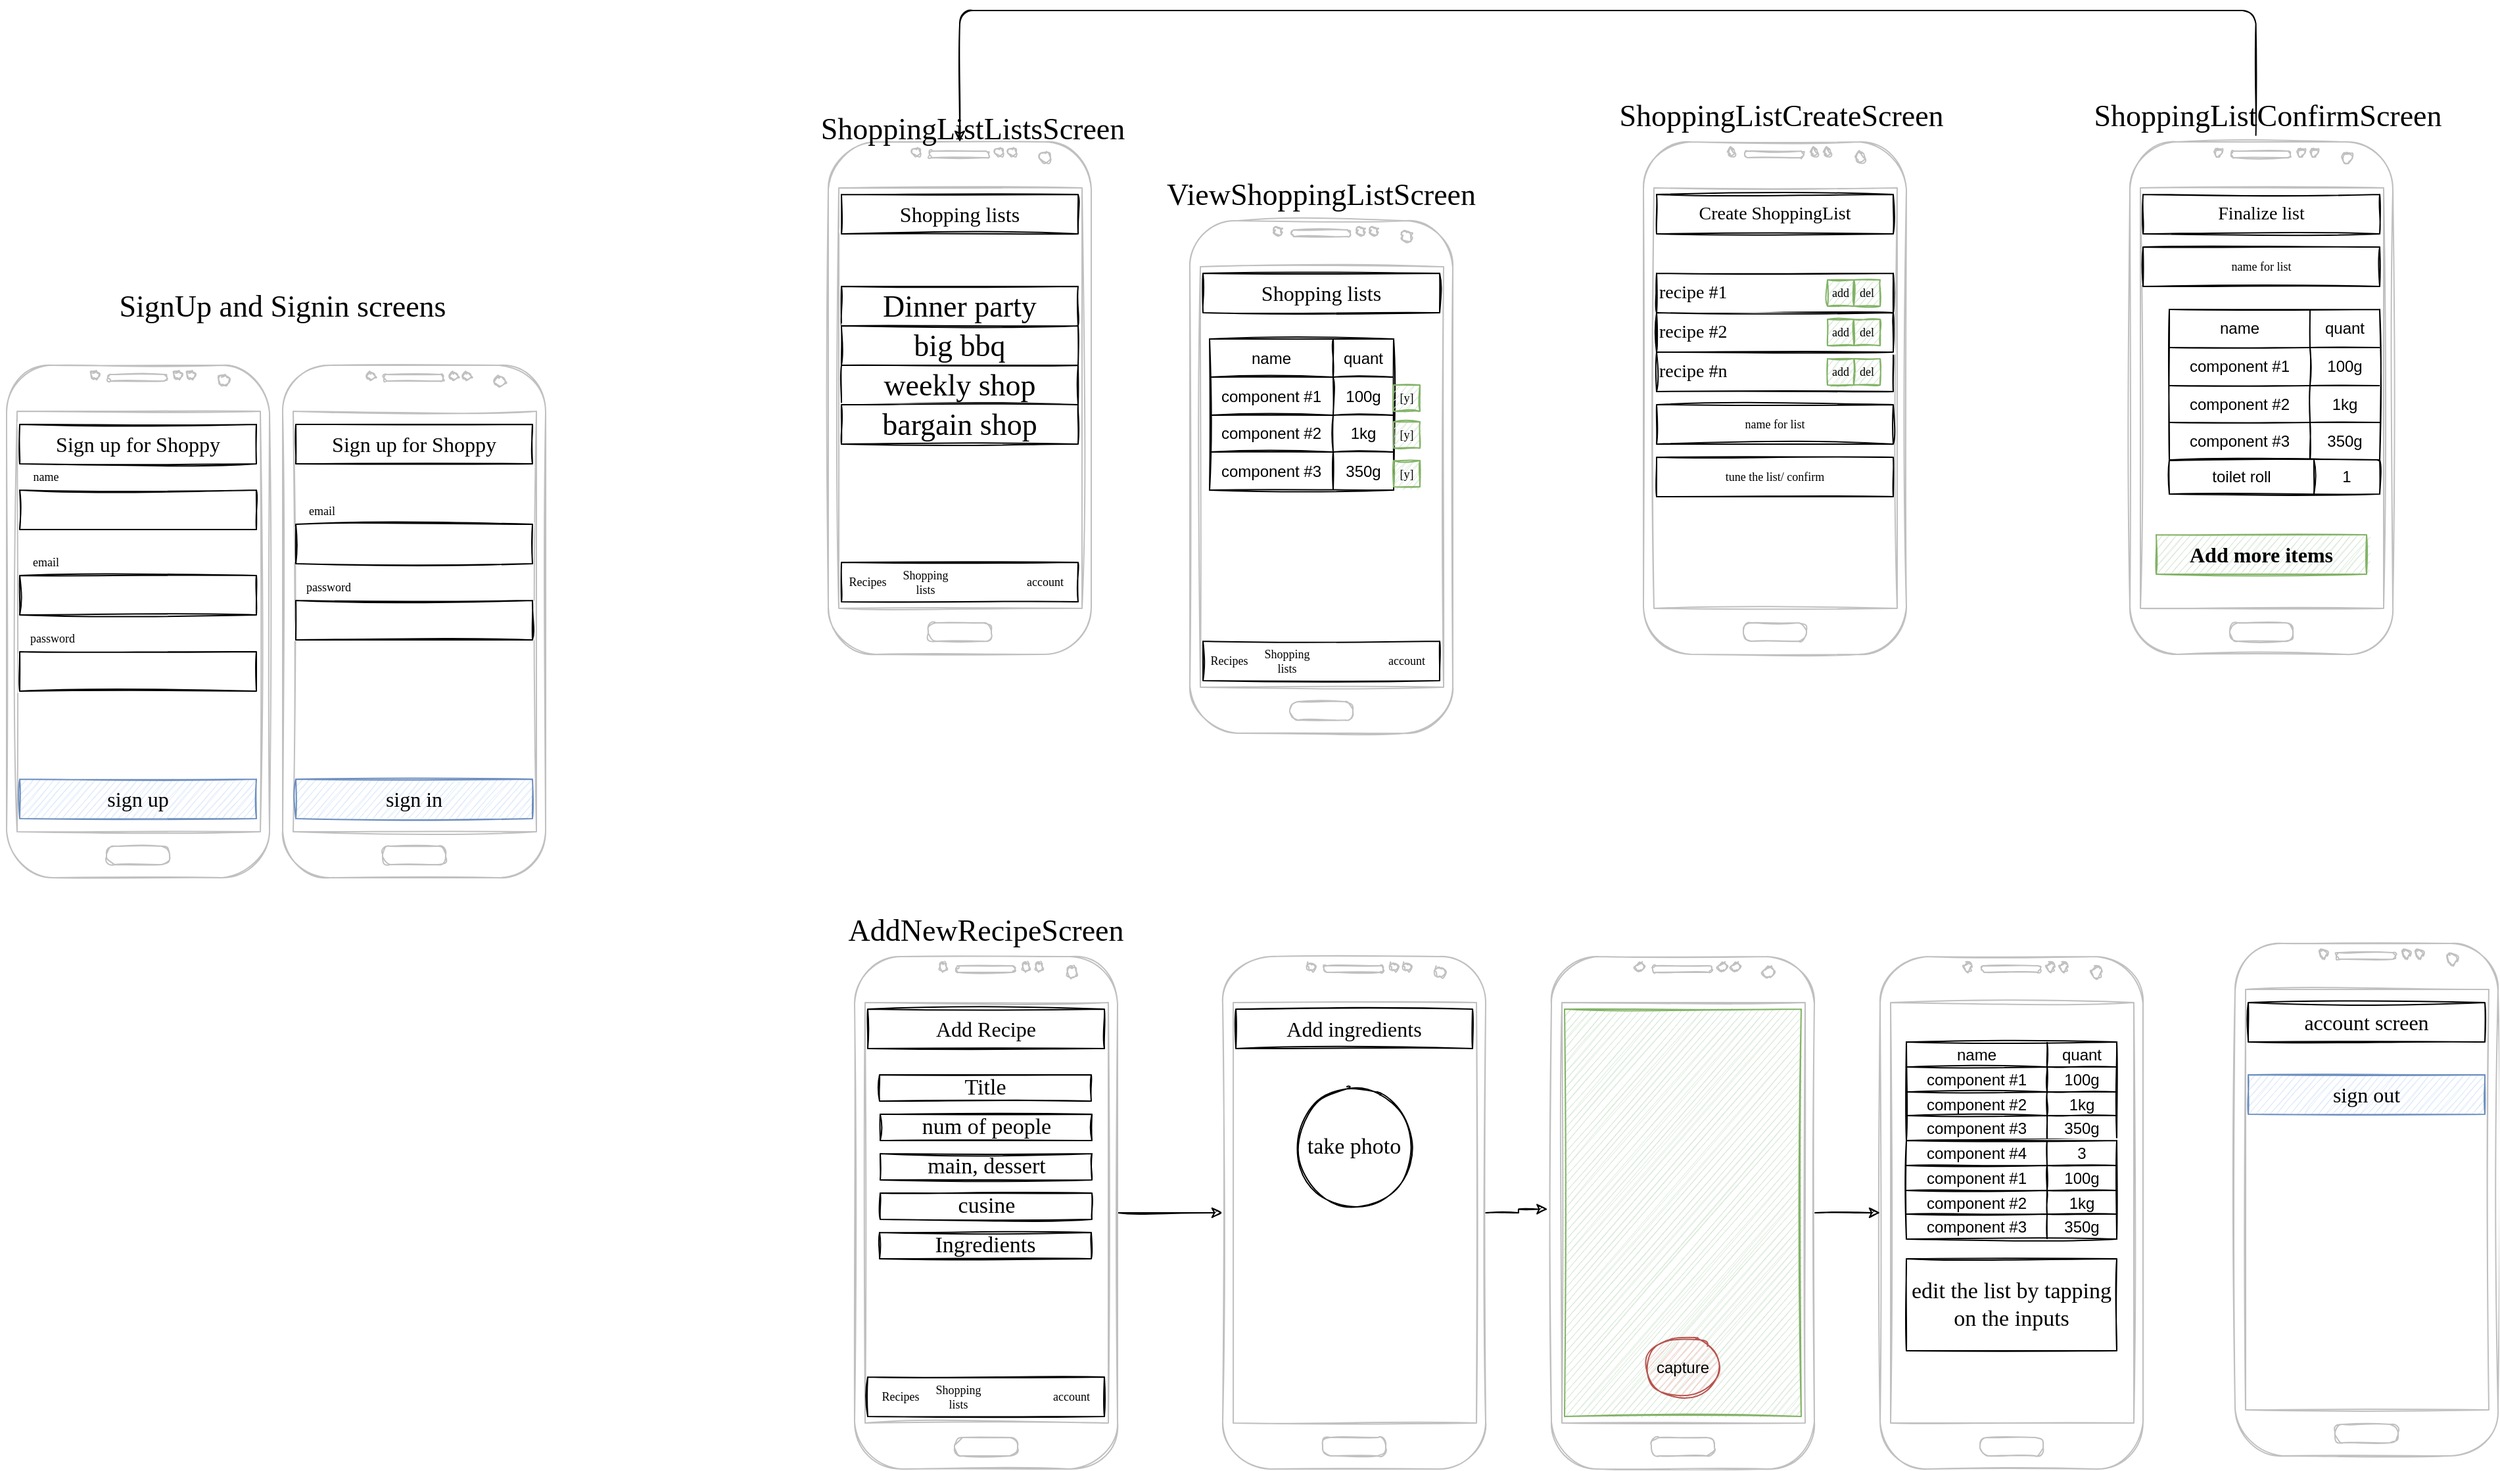 <mxfile version="14.5.3" type="github" pages="4">
  <diagram id="S8S6S_zs-tFYUFydIni0" name="Page-1">
    <mxGraphModel dx="1723" dy="475" grid="1" gridSize="10" guides="1" tooltips="1" connect="1" arrows="1" fold="1" page="1" pageScale="1" pageWidth="850" pageHeight="1100" math="0" shadow="0">
      <root>
        <mxCell id="0" />
        <mxCell id="1" parent="0" />
        <mxCell id="lwpKW712aM4c5S9FHlkD-142" value="" style="verticalLabelPosition=bottom;verticalAlign=top;html=1;shadow=0;dashed=0;strokeWidth=1;shape=mxgraph.android.phone2;strokeColor=#c0c0c0;sketch=1;" parent="1" vertex="1">
          <mxGeometry x="325" y="180" width="200" height="390" as="geometry" />
        </mxCell>
        <mxCell id="WBAK2P9Rp_MF3gCQEYfs-1" value="" style="verticalLabelPosition=bottom;verticalAlign=top;html=1;shadow=0;dashed=0;strokeWidth=1;shape=mxgraph.android.phone2;strokeColor=#c0c0c0;sketch=1;" parent="1" vertex="1">
          <mxGeometry x="50" y="120" width="200" height="390" as="geometry" />
        </mxCell>
        <mxCell id="LDTR95kZnx1Ec3UNAk0M-1" value="Dinner party" style="rounded=0;whiteSpace=wrap;html=1;fontSize=23;fontFamily=Lucida Console;sketch=1;" parent="1" vertex="1">
          <mxGeometry x="60" y="230" width="180" height="30" as="geometry" />
        </mxCell>
        <mxCell id="LDTR95kZnx1Ec3UNAk0M-2" value="Shopping lists" style="rounded=0;whiteSpace=wrap;html=1;fontSize=16;fontFamily=Lucida Console;sketch=1;" parent="1" vertex="1">
          <mxGeometry x="60" y="160" width="180" height="30" as="geometry" />
        </mxCell>
        <mxCell id="LDTR95kZnx1Ec3UNAk0M-3" value="" style="rounded=0;whiteSpace=wrap;html=1;fontSize=11;fontFamily=Lucida Console;sketch=1;" parent="1" vertex="1">
          <mxGeometry x="60" y="440" width="180" height="30" as="geometry" />
        </mxCell>
        <mxCell id="LDTR95kZnx1Ec3UNAk0M-5" value="Recipes" style="text;html=1;strokeColor=none;fillColor=none;align=center;verticalAlign=middle;whiteSpace=wrap;rounded=0;fontFamily=Lucida Console;fontSize=9;sketch=1;" parent="1" vertex="1">
          <mxGeometry x="60" y="445" width="40" height="20" as="geometry" />
        </mxCell>
        <mxCell id="LDTR95kZnx1Ec3UNAk0M-6" value="Shopping lists" style="text;html=1;strokeColor=none;fillColor=none;align=center;verticalAlign=middle;whiteSpace=wrap;rounded=0;fontFamily=Lucida Console;fontSize=9;sketch=1;" parent="1" vertex="1">
          <mxGeometry x="104" y="445" width="40" height="20" as="geometry" />
        </mxCell>
        <mxCell id="LDTR95kZnx1Ec3UNAk0M-7" value="big bbq" style="rounded=0;whiteSpace=wrap;html=1;fontSize=23;fontFamily=Lucida Console;sketch=1;" parent="1" vertex="1">
          <mxGeometry x="60" y="260" width="180" height="30" as="geometry" />
        </mxCell>
        <mxCell id="LDTR95kZnx1Ec3UNAk0M-8" value="weekly shop" style="rounded=0;whiteSpace=wrap;html=1;fontSize=23;fontFamily=Lucida Console;sketch=1;" parent="1" vertex="1">
          <mxGeometry x="60" y="290" width="180" height="30" as="geometry" />
        </mxCell>
        <mxCell id="LDTR95kZnx1Ec3UNAk0M-9" value="bargain shop" style="rounded=0;whiteSpace=wrap;html=1;fontSize=23;fontFamily=Lucida Console;sketch=1;" parent="1" vertex="1">
          <mxGeometry x="60" y="320" width="180" height="30" as="geometry" />
        </mxCell>
        <mxCell id="LDTR95kZnx1Ec3UNAk0M-11" value="SignUp and Signin screens" style="text;html=1;strokeColor=none;fillColor=none;align=center;verticalAlign=middle;whiteSpace=wrap;rounded=0;fontFamily=Lucida Console;fontSize=23;sketch=1;" parent="1" vertex="1">
          <mxGeometry x="-520" y="235" width="310" height="20" as="geometry" />
        </mxCell>
        <mxCell id="LDTR95kZnx1Ec3UNAk0M-12" value="" style="verticalLabelPosition=bottom;verticalAlign=top;html=1;shadow=0;dashed=0;strokeWidth=1;shape=mxgraph.android.phone2;strokeColor=#c0c0c0;sketch=1;" parent="1" vertex="1">
          <mxGeometry x="670" y="120" width="200" height="390" as="geometry" />
        </mxCell>
        <mxCell id="LDTR95kZnx1Ec3UNAk0M-13" value="ShoppingListCreateScreen" style="text;html=1;strokeColor=none;fillColor=none;align=center;verticalAlign=middle;whiteSpace=wrap;rounded=0;fontFamily=Lucida Console;fontSize=23;sketch=1;" parent="1" vertex="1">
          <mxGeometry x="690" y="90" width="170" height="20" as="geometry" />
        </mxCell>
        <mxCell id="LDTR95kZnx1Ec3UNAk0M-14" value="Create ShoppingList" style="rounded=0;whiteSpace=wrap;html=1;fontSize=14;fontFamily=Lucida Console;sketch=1;" parent="1" vertex="1">
          <mxGeometry x="680" y="160" width="180" height="30" as="geometry" />
        </mxCell>
        <mxCell id="LDTR95kZnx1Ec3UNAk0M-15" value="recipe #1" style="rounded=0;whiteSpace=wrap;html=1;fontSize=14;fontFamily=Lucida Console;sketch=1;" parent="1" vertex="1">
          <mxGeometry x="680" y="220" width="180" height="30" as="geometry" />
        </mxCell>
        <mxCell id="LDTR95kZnx1Ec3UNAk0M-17" value="recipe #2" style="rounded=0;whiteSpace=wrap;html=1;fontSize=14;fontFamily=Lucida Console;sketch=1;" parent="1" vertex="1">
          <mxGeometry x="680" y="250" width="180" height="30" as="geometry" />
        </mxCell>
        <mxCell id="LDTR95kZnx1Ec3UNAk0M-18" value="recipe #n" style="rounded=0;whiteSpace=wrap;html=1;fontSize=14;fontFamily=Lucida Console;align=left;sketch=1;" parent="1" vertex="1">
          <mxGeometry x="680" y="280" width="180" height="30" as="geometry" />
        </mxCell>
        <mxCell id="LDTR95kZnx1Ec3UNAk0M-19" value="recipe #1" style="rounded=0;whiteSpace=wrap;html=1;fontSize=14;fontFamily=Lucida Console;align=left;sketch=1;" parent="1" vertex="1">
          <mxGeometry x="680" y="220" width="180" height="30" as="geometry" />
        </mxCell>
        <mxCell id="LDTR95kZnx1Ec3UNAk0M-20" value="recipe #2" style="rounded=0;whiteSpace=wrap;html=1;fontSize=14;fontFamily=Lucida Console;align=left;sketch=1;" parent="1" vertex="1">
          <mxGeometry x="680" y="250" width="180" height="30" as="geometry" />
        </mxCell>
        <mxCell id="LDTR95kZnx1Ec3UNAk0M-21" value="add" style="rounded=0;whiteSpace=wrap;html=1;fontFamily=Lucida Console;fontSize=9;align=center;fillColor=#d5e8d4;strokeColor=#82b366;sketch=1;" parent="1" vertex="1">
          <mxGeometry x="810" y="225" width="20" height="20" as="geometry" />
        </mxCell>
        <mxCell id="LDTR95kZnx1Ec3UNAk0M-22" value="del" style="rounded=0;whiteSpace=wrap;html=1;fontFamily=Lucida Console;fontSize=9;align=center;fillColor=#d5e8d4;strokeColor=#82b366;sketch=1;" parent="1" vertex="1">
          <mxGeometry x="830" y="225" width="20" height="20" as="geometry" />
        </mxCell>
        <mxCell id="LDTR95kZnx1Ec3UNAk0M-23" value="add" style="rounded=0;whiteSpace=wrap;html=1;fontFamily=Lucida Console;fontSize=9;align=center;fillColor=#d5e8d4;strokeColor=#82b366;sketch=1;" parent="1" vertex="1">
          <mxGeometry x="810" y="255" width="20" height="20" as="geometry" />
        </mxCell>
        <mxCell id="LDTR95kZnx1Ec3UNAk0M-24" value="del" style="rounded=0;whiteSpace=wrap;html=1;fontFamily=Lucida Console;fontSize=9;align=center;fillColor=#d5e8d4;strokeColor=#82b366;sketch=1;" parent="1" vertex="1">
          <mxGeometry x="830" y="255" width="20" height="20" as="geometry" />
        </mxCell>
        <mxCell id="LDTR95kZnx1Ec3UNAk0M-25" value="add" style="rounded=0;whiteSpace=wrap;html=1;fontFamily=Lucida Console;fontSize=9;align=center;fillColor=#d5e8d4;strokeColor=#82b366;sketch=1;" parent="1" vertex="1">
          <mxGeometry x="810" y="285" width="20" height="20" as="geometry" />
        </mxCell>
        <mxCell id="LDTR95kZnx1Ec3UNAk0M-26" value="del" style="rounded=0;whiteSpace=wrap;html=1;fontFamily=Lucida Console;fontSize=9;align=center;fillColor=#d5e8d4;strokeColor=#82b366;sketch=1;" parent="1" vertex="1">
          <mxGeometry x="830" y="285" width="20" height="20" as="geometry" />
        </mxCell>
        <mxCell id="LDTR95kZnx1Ec3UNAk0M-27" value="name for list" style="rounded=0;whiteSpace=wrap;html=1;fontFamily=Lucida Console;fontSize=9;align=center;sketch=1;" parent="1" vertex="1">
          <mxGeometry x="680" y="320" width="180" height="30" as="geometry" />
        </mxCell>
        <mxCell id="LDTR95kZnx1Ec3UNAk0M-28" value="tune the list/ confirm" style="rounded=0;whiteSpace=wrap;html=1;fontFamily=Lucida Console;fontSize=9;align=center;sketch=1;" parent="1" vertex="1">
          <mxGeometry x="680" y="360" width="180" height="30" as="geometry" />
        </mxCell>
        <mxCell id="LDTR95kZnx1Ec3UNAk0M-31" value="" style="verticalLabelPosition=bottom;verticalAlign=top;html=1;shadow=0;dashed=0;strokeWidth=1;shape=mxgraph.android.phone2;strokeColor=#c0c0c0;sketch=1;" parent="1" vertex="1">
          <mxGeometry x="1040" y="120" width="200" height="390" as="geometry" />
        </mxCell>
        <mxCell id="LDTR95kZnx1Ec3UNAk0M-32" value="ShoppingListConfirmScreen" style="text;html=1;strokeColor=none;fillColor=none;align=center;verticalAlign=middle;whiteSpace=wrap;rounded=0;fontFamily=Lucida Console;fontSize=23;sketch=1;" parent="1" vertex="1">
          <mxGeometry x="1060" y="90" width="170" height="20" as="geometry" />
        </mxCell>
        <mxCell id="LDTR95kZnx1Ec3UNAk0M-33" value="Finalize list" style="rounded=0;whiteSpace=wrap;html=1;fontSize=14;fontFamily=Lucida Console;sketch=1;" parent="1" vertex="1">
          <mxGeometry x="1050" y="160" width="180" height="30" as="geometry" />
        </mxCell>
        <mxCell id="LDTR95kZnx1Ec3UNAk0M-34" value="name for list" style="rounded=0;whiteSpace=wrap;html=1;fontFamily=Lucida Console;fontSize=9;align=center;sketch=1;" parent="1" vertex="1">
          <mxGeometry x="1050" y="200" width="180" height="30" as="geometry" />
        </mxCell>
        <mxCell id="LDTR95kZnx1Ec3UNAk0M-36" value="" style="shape=table;html=1;whiteSpace=wrap;startSize=0;container=1;collapsible=0;childLayout=tableLayout;sketch=1;" parent="1" vertex="1">
          <mxGeometry x="340" y="270" width="140" height="115" as="geometry" />
        </mxCell>
        <mxCell id="LDTR95kZnx1Ec3UNAk0M-37" value="" style="shape=partialRectangle;html=1;whiteSpace=wrap;collapsible=0;dropTarget=0;pointerEvents=0;fillColor=none;top=0;left=0;bottom=0;right=0;points=[[0,0.5],[1,0.5]];portConstraint=eastwest;sketch=1;" parent="LDTR95kZnx1Ec3UNAk0M-36" vertex="1">
          <mxGeometry width="140" height="29" as="geometry" />
        </mxCell>
        <mxCell id="LDTR95kZnx1Ec3UNAk0M-38" value="name" style="shape=partialRectangle;html=1;whiteSpace=wrap;connectable=0;overflow=hidden;fillColor=none;top=0;left=0;bottom=0;right=0;sketch=1;" parent="LDTR95kZnx1Ec3UNAk0M-37" vertex="1">
          <mxGeometry width="94" height="29" as="geometry" />
        </mxCell>
        <mxCell id="LDTR95kZnx1Ec3UNAk0M-39" value="quant" style="shape=partialRectangle;html=1;whiteSpace=wrap;connectable=0;overflow=hidden;fillColor=none;top=0;left=0;bottom=0;right=0;sketch=1;" parent="LDTR95kZnx1Ec3UNAk0M-37" vertex="1">
          <mxGeometry x="94" width="46" height="29" as="geometry" />
        </mxCell>
        <mxCell id="LDTR95kZnx1Ec3UNAk0M-40" value="" style="shape=partialRectangle;html=1;whiteSpace=wrap;collapsible=0;dropTarget=0;pointerEvents=0;fillColor=none;top=0;left=0;bottom=0;right=0;points=[[0,0.5],[1,0.5]];portConstraint=eastwest;sketch=1;" parent="LDTR95kZnx1Ec3UNAk0M-36" vertex="1">
          <mxGeometry y="29" width="140" height="29" as="geometry" />
        </mxCell>
        <mxCell id="LDTR95kZnx1Ec3UNAk0M-41" value="component #1" style="shape=partialRectangle;html=1;whiteSpace=wrap;connectable=0;overflow=hidden;fillColor=none;top=0;left=0;bottom=0;right=0;sketch=1;" parent="LDTR95kZnx1Ec3UNAk0M-40" vertex="1">
          <mxGeometry width="94" height="29" as="geometry" />
        </mxCell>
        <mxCell id="LDTR95kZnx1Ec3UNAk0M-42" value="&lt;div&gt;100g&lt;/div&gt;" style="shape=partialRectangle;html=1;whiteSpace=wrap;connectable=0;overflow=hidden;fillColor=none;top=0;left=0;bottom=0;right=0;sketch=1;" parent="LDTR95kZnx1Ec3UNAk0M-40" vertex="1">
          <mxGeometry x="94" width="46" height="29" as="geometry" />
        </mxCell>
        <mxCell id="LDTR95kZnx1Ec3UNAk0M-43" value="" style="shape=partialRectangle;html=1;whiteSpace=wrap;collapsible=0;dropTarget=0;pointerEvents=0;fillColor=none;top=0;left=0;bottom=0;right=0;points=[[0,0.5],[1,0.5]];portConstraint=eastwest;sketch=1;" parent="LDTR95kZnx1Ec3UNAk0M-36" vertex="1">
          <mxGeometry y="58" width="140" height="28" as="geometry" />
        </mxCell>
        <mxCell id="LDTR95kZnx1Ec3UNAk0M-44" value="component #2" style="shape=partialRectangle;html=1;whiteSpace=wrap;connectable=0;overflow=hidden;fillColor=none;top=0;left=0;bottom=0;right=0;sketch=1;" parent="LDTR95kZnx1Ec3UNAk0M-43" vertex="1">
          <mxGeometry width="94" height="28" as="geometry" />
        </mxCell>
        <mxCell id="LDTR95kZnx1Ec3UNAk0M-45" value="1kg" style="shape=partialRectangle;html=1;whiteSpace=wrap;connectable=0;overflow=hidden;fillColor=none;top=0;left=0;bottom=0;right=0;sketch=1;" parent="LDTR95kZnx1Ec3UNAk0M-43" vertex="1">
          <mxGeometry x="94" width="46" height="28" as="geometry" />
        </mxCell>
        <mxCell id="LDTR95kZnx1Ec3UNAk0M-46" value="" style="shape=partialRectangle;html=1;whiteSpace=wrap;collapsible=0;dropTarget=0;pointerEvents=0;fillColor=none;top=0;left=0;bottom=0;right=0;points=[[0,0.5],[1,0.5]];portConstraint=eastwest;sketch=1;" parent="LDTR95kZnx1Ec3UNAk0M-36" vertex="1">
          <mxGeometry y="86" width="140" height="29" as="geometry" />
        </mxCell>
        <mxCell id="LDTR95kZnx1Ec3UNAk0M-47" value="component #3" style="shape=partialRectangle;html=1;whiteSpace=wrap;connectable=0;overflow=hidden;fillColor=none;top=0;left=0;bottom=0;right=0;sketch=1;" parent="LDTR95kZnx1Ec3UNAk0M-46" vertex="1">
          <mxGeometry width="94" height="29" as="geometry" />
        </mxCell>
        <mxCell id="LDTR95kZnx1Ec3UNAk0M-48" value="350g" style="shape=partialRectangle;html=1;whiteSpace=wrap;connectable=0;overflow=hidden;fillColor=none;top=0;left=0;bottom=0;right=0;sketch=1;" parent="LDTR95kZnx1Ec3UNAk0M-46" vertex="1">
          <mxGeometry x="94" width="46" height="29" as="geometry" />
        </mxCell>
        <mxCell id="LDTR95kZnx1Ec3UNAk0M-49" value="Add more items" style="rounded=0;whiteSpace=wrap;html=1;fontFamily=Lucida Console;fontSize=16;align=center;fillColor=#d5e8d4;strokeColor=#82b366;fontStyle=1;sketch=1;" parent="1" vertex="1">
          <mxGeometry x="1060" y="419" width="160" height="30" as="geometry" />
        </mxCell>
        <mxCell id="LDTR95kZnx1Ec3UNAk0M-51" value="" style="edgeStyle=elbowEdgeStyle;elbow=vertical;endArrow=classic;html=1;fontFamily=Lucida Console;fontSize=28;exitX=0.479;exitY=-0.013;exitDx=0;exitDy=0;exitPerimeter=0;fontStyle=1;sketch=1;" parent="1" source="LDTR95kZnx1Ec3UNAk0M-31" target="WBAK2P9Rp_MF3gCQEYfs-1" edge="1">
          <mxGeometry width="50" height="50" relative="1" as="geometry">
            <mxPoint x="460" y="350" as="sourcePoint" />
            <mxPoint x="510" y="300" as="targetPoint" />
            <Array as="points">
              <mxPoint x="530" y="20" />
            </Array>
          </mxGeometry>
        </mxCell>
        <mxCell id="lwpKW712aM4c5S9FHlkD-18" value="" style="edgeStyle=orthogonalEdgeStyle;rounded=0;orthogonalLoop=1;jettySize=auto;html=1;fontFamily=Lucida Console;fontSize=17;sketch=1;" parent="1" source="lwpKW712aM4c5S9FHlkD-5" target="lwpKW712aM4c5S9FHlkD-17" edge="1">
          <mxGeometry relative="1" as="geometry" />
        </mxCell>
        <mxCell id="lwpKW712aM4c5S9FHlkD-5" value="" style="verticalLabelPosition=bottom;verticalAlign=top;html=1;shadow=0;dashed=0;strokeWidth=1;shape=mxgraph.android.phone2;strokeColor=#c0c0c0;sketch=1;" parent="1" vertex="1">
          <mxGeometry x="70" y="740" width="200" height="390" as="geometry" />
        </mxCell>
        <mxCell id="lwpKW712aM4c5S9FHlkD-6" value="Add Recipe" style="rounded=0;whiteSpace=wrap;html=1;fontSize=16;fontFamily=Lucida Console;sketch=1;" parent="1" vertex="1">
          <mxGeometry x="80" y="780" width="180" height="30" as="geometry" />
        </mxCell>
        <mxCell id="lwpKW712aM4c5S9FHlkD-7" value="" style="rounded=0;whiteSpace=wrap;html=1;fontSize=11;fontFamily=Lucida Console;sketch=1;" parent="1" vertex="1">
          <mxGeometry x="80" y="1060" width="180" height="30" as="geometry" />
        </mxCell>
        <mxCell id="lwpKW712aM4c5S9FHlkD-8" value="AddNewRecipeScreen" style="text;html=1;strokeColor=none;fillColor=none;align=center;verticalAlign=middle;whiteSpace=wrap;rounded=0;fontFamily=Lucida Console;fontSize=23;sketch=1;" parent="1" vertex="1">
          <mxGeometry x="85" y="710" width="170" height="20" as="geometry" />
        </mxCell>
        <mxCell id="lwpKW712aM4c5S9FHlkD-9" value="Recipes" style="text;html=1;strokeColor=none;fillColor=none;align=center;verticalAlign=middle;whiteSpace=wrap;rounded=0;fontFamily=Lucida Console;fontSize=9;sketch=1;" parent="1" vertex="1">
          <mxGeometry x="85" y="1065" width="40" height="20" as="geometry" />
        </mxCell>
        <mxCell id="lwpKW712aM4c5S9FHlkD-10" value="Shopping lists" style="text;html=1;strokeColor=none;fillColor=none;align=center;verticalAlign=middle;whiteSpace=wrap;rounded=0;fontFamily=Lucida Console;fontSize=9;sketch=1;" parent="1" vertex="1">
          <mxGeometry x="129" y="1065" width="40" height="20" as="geometry" />
        </mxCell>
        <mxCell id="lwpKW712aM4c5S9FHlkD-11" value="Title" style="rounded=0;whiteSpace=wrap;html=1;fontFamily=Lucida Console;fontSize=17;align=center;sketch=1;" parent="1" vertex="1">
          <mxGeometry x="89" y="830" width="161" height="20" as="geometry" />
        </mxCell>
        <mxCell id="lwpKW712aM4c5S9FHlkD-12" value="num of people" style="rounded=0;whiteSpace=wrap;html=1;fontFamily=Lucida Console;fontSize=17;align=center;sketch=1;" parent="1" vertex="1">
          <mxGeometry x="89.5" y="860" width="161" height="20" as="geometry" />
        </mxCell>
        <mxCell id="lwpKW712aM4c5S9FHlkD-13" value="main, dessert" style="rounded=0;whiteSpace=wrap;html=1;fontFamily=Lucida Console;fontSize=17;align=center;sketch=1;" parent="1" vertex="1">
          <mxGeometry x="89.5" y="890" width="161" height="20" as="geometry" />
        </mxCell>
        <mxCell id="lwpKW712aM4c5S9FHlkD-14" value="cusine" style="rounded=0;whiteSpace=wrap;html=1;fontFamily=Lucida Console;fontSize=17;align=center;sketch=1;" parent="1" vertex="1">
          <mxGeometry x="89.5" y="920" width="161" height="20" as="geometry" />
        </mxCell>
        <mxCell id="lwpKW712aM4c5S9FHlkD-22" value="" style="edgeStyle=orthogonalEdgeStyle;rounded=0;orthogonalLoop=1;jettySize=auto;html=1;fontFamily=Lucida Console;fontSize=17;sketch=1;entryX=-0.014;entryY=0.493;entryDx=0;entryDy=0;entryPerimeter=0;" parent="1" source="lwpKW712aM4c5S9FHlkD-17" target="JJDql05510NPb_NE8KQe-3" edge="1">
          <mxGeometry relative="1" as="geometry">
            <Array as="points">
              <mxPoint x="575" y="935" />
              <mxPoint x="575" y="932" />
            </Array>
          </mxGeometry>
        </mxCell>
        <mxCell id="lwpKW712aM4c5S9FHlkD-17" value="" style="verticalLabelPosition=bottom;verticalAlign=top;html=1;shadow=0;dashed=0;strokeWidth=1;shape=mxgraph.android.phone2;strokeColor=#c0c0c0;sketch=1;" parent="1" vertex="1">
          <mxGeometry x="350" y="740" width="200" height="390" as="geometry" />
        </mxCell>
        <mxCell id="lwpKW712aM4c5S9FHlkD-19" value="Add ingredients" style="rounded=0;whiteSpace=wrap;html=1;fontSize=16;fontFamily=Lucida Console;sketch=1;" parent="1" vertex="1">
          <mxGeometry x="360" y="780" width="180" height="30" as="geometry" />
        </mxCell>
        <mxCell id="lwpKW712aM4c5S9FHlkD-20" value="take photo" style="ellipse;whiteSpace=wrap;html=1;aspect=fixed;fontFamily=Lucida Console;fontSize=17;align=center;sketch=1;" parent="1" vertex="1">
          <mxGeometry x="405" y="840" width="90" height="90" as="geometry" />
        </mxCell>
        <mxCell id="lwpKW712aM4c5S9FHlkD-21" value="" style="verticalLabelPosition=bottom;verticalAlign=top;html=1;shadow=0;dashed=0;strokeWidth=1;shape=mxgraph.android.phone2;strokeColor=#c0c0c0;sketch=1;" parent="1" vertex="1">
          <mxGeometry x="850" y="740" width="200" height="390" as="geometry" />
        </mxCell>
        <mxCell id="lwpKW712aM4c5S9FHlkD-102" value="" style="shape=table;html=1;whiteSpace=wrap;startSize=0;container=1;collapsible=0;childLayout=tableLayout;sketch=1;" parent="1" vertex="1">
          <mxGeometry x="870" y="805" width="160" height="75" as="geometry" />
        </mxCell>
        <mxCell id="lwpKW712aM4c5S9FHlkD-103" value="" style="shape=partialRectangle;html=1;whiteSpace=wrap;collapsible=0;dropTarget=0;pointerEvents=0;fillColor=none;top=0;left=0;bottom=0;right=0;points=[[0,0.5],[1,0.5]];portConstraint=eastwest;sketch=1;" parent="lwpKW712aM4c5S9FHlkD-102" vertex="1">
          <mxGeometry width="160" height="19" as="geometry" />
        </mxCell>
        <mxCell id="lwpKW712aM4c5S9FHlkD-104" value="name" style="shape=partialRectangle;html=1;whiteSpace=wrap;connectable=0;overflow=hidden;fillColor=none;top=0;left=0;bottom=0;right=0;sketch=1;" parent="lwpKW712aM4c5S9FHlkD-103" vertex="1">
          <mxGeometry width="107" height="19" as="geometry" />
        </mxCell>
        <mxCell id="lwpKW712aM4c5S9FHlkD-105" value="quant" style="shape=partialRectangle;html=1;whiteSpace=wrap;connectable=0;overflow=hidden;fillColor=none;top=0;left=0;bottom=0;right=0;sketch=1;" parent="lwpKW712aM4c5S9FHlkD-103" vertex="1">
          <mxGeometry x="107" width="53" height="19" as="geometry" />
        </mxCell>
        <mxCell id="lwpKW712aM4c5S9FHlkD-106" value="" style="shape=partialRectangle;html=1;whiteSpace=wrap;collapsible=0;dropTarget=0;pointerEvents=0;fillColor=none;top=0;left=0;bottom=0;right=0;points=[[0,0.5],[1,0.5]];portConstraint=eastwest;sketch=1;" parent="lwpKW712aM4c5S9FHlkD-102" vertex="1">
          <mxGeometry y="19" width="160" height="19" as="geometry" />
        </mxCell>
        <mxCell id="lwpKW712aM4c5S9FHlkD-107" value="component #1" style="shape=partialRectangle;html=1;whiteSpace=wrap;connectable=0;overflow=hidden;fillColor=none;top=0;left=0;bottom=0;right=0;sketch=1;" parent="lwpKW712aM4c5S9FHlkD-106" vertex="1">
          <mxGeometry width="107" height="19" as="geometry" />
        </mxCell>
        <mxCell id="lwpKW712aM4c5S9FHlkD-108" value="&lt;div&gt;100g&lt;/div&gt;" style="shape=partialRectangle;html=1;whiteSpace=wrap;connectable=0;overflow=hidden;fillColor=none;top=0;left=0;bottom=0;right=0;sketch=1;" parent="lwpKW712aM4c5S9FHlkD-106" vertex="1">
          <mxGeometry x="107" width="53" height="19" as="geometry" />
        </mxCell>
        <mxCell id="lwpKW712aM4c5S9FHlkD-109" value="" style="shape=partialRectangle;html=1;whiteSpace=wrap;collapsible=0;dropTarget=0;pointerEvents=0;fillColor=none;top=0;left=0;bottom=0;right=0;points=[[0,0.5],[1,0.5]];portConstraint=eastwest;sketch=1;" parent="lwpKW712aM4c5S9FHlkD-102" vertex="1">
          <mxGeometry y="38" width="160" height="18" as="geometry" />
        </mxCell>
        <mxCell id="lwpKW712aM4c5S9FHlkD-110" value="component #2" style="shape=partialRectangle;html=1;whiteSpace=wrap;connectable=0;overflow=hidden;fillColor=none;top=0;left=0;bottom=0;right=0;sketch=1;" parent="lwpKW712aM4c5S9FHlkD-109" vertex="1">
          <mxGeometry width="107" height="18" as="geometry" />
        </mxCell>
        <mxCell id="lwpKW712aM4c5S9FHlkD-111" value="1kg" style="shape=partialRectangle;html=1;whiteSpace=wrap;connectable=0;overflow=hidden;fillColor=none;top=0;left=0;bottom=0;right=0;sketch=1;" parent="lwpKW712aM4c5S9FHlkD-109" vertex="1">
          <mxGeometry x="107" width="53" height="18" as="geometry" />
        </mxCell>
        <mxCell id="lwpKW712aM4c5S9FHlkD-112" value="" style="shape=partialRectangle;html=1;whiteSpace=wrap;collapsible=0;dropTarget=0;pointerEvents=0;fillColor=none;top=0;left=0;bottom=0;right=0;points=[[0,0.5],[1,0.5]];portConstraint=eastwest;sketch=1;" parent="lwpKW712aM4c5S9FHlkD-102" vertex="1">
          <mxGeometry y="56" width="160" height="19" as="geometry" />
        </mxCell>
        <mxCell id="lwpKW712aM4c5S9FHlkD-113" value="component #3" style="shape=partialRectangle;html=1;whiteSpace=wrap;connectable=0;overflow=hidden;fillColor=none;top=0;left=0;bottom=0;right=0;sketch=1;" parent="lwpKW712aM4c5S9FHlkD-112" vertex="1">
          <mxGeometry width="107" height="19" as="geometry" />
        </mxCell>
        <mxCell id="lwpKW712aM4c5S9FHlkD-114" value="350g" style="shape=partialRectangle;html=1;whiteSpace=wrap;connectable=0;overflow=hidden;fillColor=none;top=0;left=0;bottom=0;right=0;sketch=1;" parent="lwpKW712aM4c5S9FHlkD-112" vertex="1">
          <mxGeometry x="107" width="53" height="19" as="geometry" />
        </mxCell>
        <mxCell id="lwpKW712aM4c5S9FHlkD-128" value="" style="shape=table;html=1;whiteSpace=wrap;startSize=0;container=1;collapsible=0;childLayout=tableLayout;sketch=1;" parent="1" vertex="1">
          <mxGeometry x="870" y="880" width="160" height="75" as="geometry" />
        </mxCell>
        <mxCell id="lwpKW712aM4c5S9FHlkD-129" value="" style="shape=partialRectangle;html=1;whiteSpace=wrap;collapsible=0;dropTarget=0;pointerEvents=0;fillColor=none;top=0;left=0;bottom=0;right=0;points=[[0,0.5],[1,0.5]];portConstraint=eastwest;sketch=1;" parent="lwpKW712aM4c5S9FHlkD-128" vertex="1">
          <mxGeometry width="160" height="19" as="geometry" />
        </mxCell>
        <mxCell id="lwpKW712aM4c5S9FHlkD-130" value="component #4" style="shape=partialRectangle;html=1;whiteSpace=wrap;connectable=0;overflow=hidden;fillColor=none;top=0;left=0;bottom=0;right=0;sketch=1;" parent="lwpKW712aM4c5S9FHlkD-129" vertex="1">
          <mxGeometry width="107" height="19" as="geometry" />
        </mxCell>
        <mxCell id="lwpKW712aM4c5S9FHlkD-131" value="3" style="shape=partialRectangle;html=1;whiteSpace=wrap;connectable=0;overflow=hidden;fillColor=none;top=0;left=0;bottom=0;right=0;sketch=1;" parent="lwpKW712aM4c5S9FHlkD-129" vertex="1">
          <mxGeometry x="107" width="53" height="19" as="geometry" />
        </mxCell>
        <mxCell id="lwpKW712aM4c5S9FHlkD-132" value="" style="shape=partialRectangle;html=1;whiteSpace=wrap;collapsible=0;dropTarget=0;pointerEvents=0;fillColor=none;top=0;left=0;bottom=0;right=0;points=[[0,0.5],[1,0.5]];portConstraint=eastwest;sketch=1;" parent="lwpKW712aM4c5S9FHlkD-128" vertex="1">
          <mxGeometry y="19" width="160" height="19" as="geometry" />
        </mxCell>
        <mxCell id="lwpKW712aM4c5S9FHlkD-133" value="component #1" style="shape=partialRectangle;html=1;whiteSpace=wrap;connectable=0;overflow=hidden;fillColor=none;top=0;left=0;bottom=0;right=0;sketch=1;" parent="lwpKW712aM4c5S9FHlkD-132" vertex="1">
          <mxGeometry width="107" height="19" as="geometry" />
        </mxCell>
        <mxCell id="lwpKW712aM4c5S9FHlkD-134" value="&lt;div&gt;100g&lt;/div&gt;" style="shape=partialRectangle;html=1;whiteSpace=wrap;connectable=0;overflow=hidden;fillColor=none;top=0;left=0;bottom=0;right=0;sketch=1;" parent="lwpKW712aM4c5S9FHlkD-132" vertex="1">
          <mxGeometry x="107" width="53" height="19" as="geometry" />
        </mxCell>
        <mxCell id="lwpKW712aM4c5S9FHlkD-135" value="" style="shape=partialRectangle;html=1;whiteSpace=wrap;collapsible=0;dropTarget=0;pointerEvents=0;fillColor=none;top=0;left=0;bottom=0;right=0;points=[[0,0.5],[1,0.5]];portConstraint=eastwest;sketch=1;" parent="lwpKW712aM4c5S9FHlkD-128" vertex="1">
          <mxGeometry y="38" width="160" height="18" as="geometry" />
        </mxCell>
        <mxCell id="lwpKW712aM4c5S9FHlkD-136" value="component #2" style="shape=partialRectangle;html=1;whiteSpace=wrap;connectable=0;overflow=hidden;fillColor=none;top=0;left=0;bottom=0;right=0;sketch=1;" parent="lwpKW712aM4c5S9FHlkD-135" vertex="1">
          <mxGeometry width="107" height="18" as="geometry" />
        </mxCell>
        <mxCell id="lwpKW712aM4c5S9FHlkD-137" value="1kg" style="shape=partialRectangle;html=1;whiteSpace=wrap;connectable=0;overflow=hidden;fillColor=none;top=0;left=0;bottom=0;right=0;sketch=1;" parent="lwpKW712aM4c5S9FHlkD-135" vertex="1">
          <mxGeometry x="107" width="53" height="18" as="geometry" />
        </mxCell>
        <mxCell id="lwpKW712aM4c5S9FHlkD-138" value="" style="shape=partialRectangle;html=1;whiteSpace=wrap;collapsible=0;dropTarget=0;pointerEvents=0;fillColor=none;top=0;left=0;bottom=0;right=0;points=[[0,0.5],[1,0.5]];portConstraint=eastwest;sketch=1;" parent="lwpKW712aM4c5S9FHlkD-128" vertex="1">
          <mxGeometry y="56" width="160" height="19" as="geometry" />
        </mxCell>
        <mxCell id="lwpKW712aM4c5S9FHlkD-139" value="component #3" style="shape=partialRectangle;html=1;whiteSpace=wrap;connectable=0;overflow=hidden;fillColor=none;top=0;left=0;bottom=0;right=0;sketch=1;" parent="lwpKW712aM4c5S9FHlkD-138" vertex="1">
          <mxGeometry width="107" height="19" as="geometry" />
        </mxCell>
        <mxCell id="lwpKW712aM4c5S9FHlkD-140" value="350g" style="shape=partialRectangle;html=1;whiteSpace=wrap;connectable=0;overflow=hidden;fillColor=none;top=0;left=0;bottom=0;right=0;sketch=1;" parent="lwpKW712aM4c5S9FHlkD-138" vertex="1">
          <mxGeometry x="107" width="53" height="19" as="geometry" />
        </mxCell>
        <mxCell id="lwpKW712aM4c5S9FHlkD-141" value="edit the list by tapping on the inputs" style="rounded=0;whiteSpace=wrap;html=1;fontFamily=Lucida Console;fontSize=17;align=center;sketch=1;" parent="1" vertex="1">
          <mxGeometry x="870" y="970" width="160" height="70" as="geometry" />
        </mxCell>
        <mxCell id="lwpKW712aM4c5S9FHlkD-143" value="Shopping lists" style="rounded=0;whiteSpace=wrap;html=1;fontSize=16;fontFamily=Lucida Console;sketch=1;" parent="1" vertex="1">
          <mxGeometry x="335" y="220" width="180" height="30" as="geometry" />
        </mxCell>
        <mxCell id="lwpKW712aM4c5S9FHlkD-144" value="" style="rounded=0;whiteSpace=wrap;html=1;fontSize=11;fontFamily=Lucida Console;sketch=1;" parent="1" vertex="1">
          <mxGeometry x="335" y="500" width="180" height="30" as="geometry" />
        </mxCell>
        <mxCell id="lwpKW712aM4c5S9FHlkD-145" value="Recipes" style="text;html=1;strokeColor=none;fillColor=none;align=center;verticalAlign=middle;whiteSpace=wrap;rounded=0;fontFamily=Lucida Console;fontSize=9;sketch=1;" parent="1" vertex="1">
          <mxGeometry x="335" y="505" width="40" height="20" as="geometry" />
        </mxCell>
        <mxCell id="lwpKW712aM4c5S9FHlkD-146" value="Shopping lists" style="text;html=1;strokeColor=none;fillColor=none;align=center;verticalAlign=middle;whiteSpace=wrap;rounded=0;fontFamily=Lucida Console;fontSize=9;sketch=1;" parent="1" vertex="1">
          <mxGeometry x="379" y="505" width="40" height="20" as="geometry" />
        </mxCell>
        <mxCell id="lwpKW712aM4c5S9FHlkD-147" value="ViewShoppingListScreen" style="text;html=1;strokeColor=none;fillColor=none;align=center;verticalAlign=middle;whiteSpace=wrap;rounded=0;fontFamily=Lucida Console;fontSize=23;sketch=1;" parent="1" vertex="1">
          <mxGeometry x="340" y="150" width="170" height="20" as="geometry" />
        </mxCell>
        <mxCell id="lwpKW712aM4c5S9FHlkD-148" value="" style="shape=table;html=1;whiteSpace=wrap;startSize=0;container=1;collapsible=0;childLayout=tableLayout;sketch=1;" parent="1" vertex="1">
          <mxGeometry x="1070" y="247.5" width="160" height="115" as="geometry" />
        </mxCell>
        <mxCell id="lwpKW712aM4c5S9FHlkD-149" value="" style="shape=partialRectangle;html=1;whiteSpace=wrap;collapsible=0;dropTarget=0;pointerEvents=0;fillColor=none;top=0;left=0;bottom=0;right=0;points=[[0,0.5],[1,0.5]];portConstraint=eastwest;sketch=1;" parent="lwpKW712aM4c5S9FHlkD-148" vertex="1">
          <mxGeometry width="160" height="29" as="geometry" />
        </mxCell>
        <mxCell id="lwpKW712aM4c5S9FHlkD-150" value="name" style="shape=partialRectangle;html=1;whiteSpace=wrap;connectable=0;overflow=hidden;fillColor=none;top=0;left=0;bottom=0;right=0;sketch=1;" parent="lwpKW712aM4c5S9FHlkD-149" vertex="1">
          <mxGeometry width="107" height="29" as="geometry" />
        </mxCell>
        <mxCell id="lwpKW712aM4c5S9FHlkD-151" value="quant" style="shape=partialRectangle;html=1;whiteSpace=wrap;connectable=0;overflow=hidden;fillColor=none;top=0;left=0;bottom=0;right=0;sketch=1;" parent="lwpKW712aM4c5S9FHlkD-149" vertex="1">
          <mxGeometry x="107" width="53" height="29" as="geometry" />
        </mxCell>
        <mxCell id="lwpKW712aM4c5S9FHlkD-152" value="" style="shape=partialRectangle;html=1;whiteSpace=wrap;collapsible=0;dropTarget=0;pointerEvents=0;fillColor=none;top=0;left=0;bottom=0;right=0;points=[[0,0.5],[1,0.5]];portConstraint=eastwest;sketch=1;" parent="lwpKW712aM4c5S9FHlkD-148" vertex="1">
          <mxGeometry y="29" width="160" height="29" as="geometry" />
        </mxCell>
        <mxCell id="lwpKW712aM4c5S9FHlkD-153" value="component #1" style="shape=partialRectangle;html=1;whiteSpace=wrap;connectable=0;overflow=hidden;fillColor=none;top=0;left=0;bottom=0;right=0;sketch=1;" parent="lwpKW712aM4c5S9FHlkD-152" vertex="1">
          <mxGeometry width="107" height="29" as="geometry" />
        </mxCell>
        <mxCell id="lwpKW712aM4c5S9FHlkD-154" value="&lt;div&gt;100g&lt;/div&gt;" style="shape=partialRectangle;html=1;whiteSpace=wrap;connectable=0;overflow=hidden;fillColor=none;top=0;left=0;bottom=0;right=0;sketch=1;" parent="lwpKW712aM4c5S9FHlkD-152" vertex="1">
          <mxGeometry x="107" width="53" height="29" as="geometry" />
        </mxCell>
        <mxCell id="lwpKW712aM4c5S9FHlkD-155" value="" style="shape=partialRectangle;html=1;whiteSpace=wrap;collapsible=0;dropTarget=0;pointerEvents=0;fillColor=none;top=0;left=0;bottom=0;right=0;points=[[0,0.5],[1,0.5]];portConstraint=eastwest;sketch=1;" parent="lwpKW712aM4c5S9FHlkD-148" vertex="1">
          <mxGeometry y="58" width="160" height="28" as="geometry" />
        </mxCell>
        <mxCell id="lwpKW712aM4c5S9FHlkD-156" value="component #2" style="shape=partialRectangle;html=1;whiteSpace=wrap;connectable=0;overflow=hidden;fillColor=none;top=0;left=0;bottom=0;right=0;sketch=1;" parent="lwpKW712aM4c5S9FHlkD-155" vertex="1">
          <mxGeometry width="107" height="28" as="geometry" />
        </mxCell>
        <mxCell id="lwpKW712aM4c5S9FHlkD-157" value="1kg" style="shape=partialRectangle;html=1;whiteSpace=wrap;connectable=0;overflow=hidden;fillColor=none;top=0;left=0;bottom=0;right=0;sketch=1;" parent="lwpKW712aM4c5S9FHlkD-155" vertex="1">
          <mxGeometry x="107" width="53" height="28" as="geometry" />
        </mxCell>
        <mxCell id="lwpKW712aM4c5S9FHlkD-158" value="" style="shape=partialRectangle;html=1;whiteSpace=wrap;collapsible=0;dropTarget=0;pointerEvents=0;fillColor=none;top=0;left=0;bottom=0;right=0;points=[[0,0.5],[1,0.5]];portConstraint=eastwest;sketch=1;" parent="lwpKW712aM4c5S9FHlkD-148" vertex="1">
          <mxGeometry y="86" width="160" height="29" as="geometry" />
        </mxCell>
        <mxCell id="lwpKW712aM4c5S9FHlkD-159" value="component #3" style="shape=partialRectangle;html=1;whiteSpace=wrap;connectable=0;overflow=hidden;fillColor=none;top=0;left=0;bottom=0;right=0;sketch=1;" parent="lwpKW712aM4c5S9FHlkD-158" vertex="1">
          <mxGeometry width="107" height="29" as="geometry" />
        </mxCell>
        <mxCell id="lwpKW712aM4c5S9FHlkD-160" value="350g" style="shape=partialRectangle;html=1;whiteSpace=wrap;connectable=0;overflow=hidden;fillColor=none;top=0;left=0;bottom=0;right=0;sketch=1;" parent="lwpKW712aM4c5S9FHlkD-158" vertex="1">
          <mxGeometry x="107" width="53" height="29" as="geometry" />
        </mxCell>
        <mxCell id="lwpKW712aM4c5S9FHlkD-161" value="[y]" style="rounded=0;whiteSpace=wrap;html=1;fontFamily=Lucida Console;fontSize=9;align=center;fillColor=#d5e8d4;strokeColor=#82b366;sketch=1;" parent="1" vertex="1">
          <mxGeometry x="480" y="305" width="20" height="20" as="geometry" />
        </mxCell>
        <mxCell id="lwpKW712aM4c5S9FHlkD-162" value="[y]" style="rounded=0;whiteSpace=wrap;html=1;fontFamily=Lucida Console;fontSize=9;align=center;fillColor=#d5e8d4;strokeColor=#82b366;sketch=1;" parent="1" vertex="1">
          <mxGeometry x="480" y="333" width="20" height="20" as="geometry" />
        </mxCell>
        <mxCell id="lwpKW712aM4c5S9FHlkD-163" value="[y]" style="rounded=0;whiteSpace=wrap;html=1;fontFamily=Lucida Console;fontSize=9;align=center;fillColor=#d5e8d4;strokeColor=#82b366;sketch=1;" parent="1" vertex="1">
          <mxGeometry x="480" y="362.5" width="20" height="20" as="geometry" />
        </mxCell>
        <mxCell id="lwpKW712aM4c5S9FHlkD-166" value="account" style="text;html=1;strokeColor=none;fillColor=none;align=center;verticalAlign=middle;whiteSpace=wrap;rounded=0;fontFamily=Lucida Console;fontSize=9;sketch=1;" parent="1" vertex="1">
          <mxGeometry x="195" y="445" width="40" height="20" as="geometry" />
        </mxCell>
        <mxCell id="lwpKW712aM4c5S9FHlkD-167" value="" style="verticalLabelPosition=bottom;verticalAlign=top;html=1;shadow=0;dashed=0;strokeWidth=1;shape=mxgraph.android.phone2;strokeColor=#c0c0c0;sketch=1;" parent="1" vertex="1">
          <mxGeometry x="1120" y="730" width="200" height="390" as="geometry" />
        </mxCell>
        <mxCell id="lwpKW712aM4c5S9FHlkD-168" value="account screen" style="rounded=0;whiteSpace=wrap;html=1;fontSize=16;fontFamily=Lucida Console;sketch=1;" parent="1" vertex="1">
          <mxGeometry x="1130" y="775" width="180" height="30" as="geometry" />
        </mxCell>
        <mxCell id="lwpKW712aM4c5S9FHlkD-169" value="sign out" style="rounded=0;whiteSpace=wrap;html=1;fontSize=16;fontFamily=Lucida Console;fillColor=#dae8fc;strokeColor=#6c8ebf;sketch=1;" parent="1" vertex="1">
          <mxGeometry x="1130" y="830" width="180" height="30" as="geometry" />
        </mxCell>
        <mxCell id="lwpKW712aM4c5S9FHlkD-170" value="" style="verticalLabelPosition=bottom;verticalAlign=top;html=1;shadow=0;dashed=0;strokeWidth=1;shape=mxgraph.android.phone2;strokeColor=#c0c0c0;sketch=1;" parent="1" vertex="1">
          <mxGeometry x="-575" y="290" width="200" height="390" as="geometry" />
        </mxCell>
        <mxCell id="lwpKW712aM4c5S9FHlkD-171" value="Sign up for Shoppy" style="rounded=0;whiteSpace=wrap;html=1;fontSize=16;fontFamily=Lucida Console;sketch=1;" parent="1" vertex="1">
          <mxGeometry x="-565" y="335" width="180" height="30" as="geometry" />
        </mxCell>
        <mxCell id="lwpKW712aM4c5S9FHlkD-172" value="sign up" style="rounded=0;whiteSpace=wrap;html=1;fontSize=16;fontFamily=Lucida Console;fillColor=#dae8fc;strokeColor=#6c8ebf;sketch=1;" parent="1" vertex="1">
          <mxGeometry x="-565" y="605" width="180" height="30" as="geometry" />
        </mxCell>
        <mxCell id="lwpKW712aM4c5S9FHlkD-173" value="" style="rounded=0;whiteSpace=wrap;html=1;fontSize=16;fontFamily=Lucida Console;sketch=1;" parent="1" vertex="1">
          <mxGeometry x="-565" y="450" width="180" height="30" as="geometry" />
        </mxCell>
        <mxCell id="lwpKW712aM4c5S9FHlkD-174" value="" style="rounded=0;whiteSpace=wrap;html=1;fontSize=16;fontFamily=Lucida Console;sketch=1;" parent="1" vertex="1">
          <mxGeometry x="-565" y="508" width="180" height="30" as="geometry" />
        </mxCell>
        <mxCell id="lwpKW712aM4c5S9FHlkD-175" value="email" style="text;html=1;strokeColor=none;fillColor=none;align=center;verticalAlign=middle;whiteSpace=wrap;rounded=0;fontFamily=Lucida Console;fontSize=9;sketch=1;" parent="1" vertex="1">
          <mxGeometry x="-580" y="430" width="70" height="20" as="geometry" />
        </mxCell>
        <mxCell id="lwpKW712aM4c5S9FHlkD-176" value="password" style="text;html=1;strokeColor=none;fillColor=none;align=center;verticalAlign=middle;whiteSpace=wrap;rounded=0;fontFamily=Lucida Console;fontSize=9;sketch=1;" parent="1" vertex="1">
          <mxGeometry x="-575" y="488" width="70" height="20" as="geometry" />
        </mxCell>
        <mxCell id="lwpKW712aM4c5S9FHlkD-177" value="" style="rounded=0;whiteSpace=wrap;html=1;fontSize=16;fontFamily=Lucida Console;sketch=1;" parent="1" vertex="1">
          <mxGeometry x="-565" y="385" width="180" height="30" as="geometry" />
        </mxCell>
        <mxCell id="lwpKW712aM4c5S9FHlkD-178" value="name" style="text;html=1;strokeColor=none;fillColor=none;align=center;verticalAlign=middle;whiteSpace=wrap;rounded=0;fontFamily=Lucida Console;fontSize=9;sketch=1;" parent="1" vertex="1">
          <mxGeometry x="-580" y="365" width="70" height="20" as="geometry" />
        </mxCell>
        <mxCell id="lwpKW712aM4c5S9FHlkD-179" value="" style="verticalLabelPosition=bottom;verticalAlign=top;html=1;shadow=0;dashed=0;strokeWidth=1;shape=mxgraph.android.phone2;strokeColor=#c0c0c0;sketch=1;" parent="1" vertex="1">
          <mxGeometry x="-365" y="290" width="200" height="390" as="geometry" />
        </mxCell>
        <mxCell id="lwpKW712aM4c5S9FHlkD-180" value="Sign up for Shoppy" style="rounded=0;whiteSpace=wrap;html=1;fontSize=16;fontFamily=Lucida Console;sketch=1;" parent="1" vertex="1">
          <mxGeometry x="-355" y="335" width="180" height="30" as="geometry" />
        </mxCell>
        <mxCell id="lwpKW712aM4c5S9FHlkD-181" value="sign in" style="rounded=0;whiteSpace=wrap;html=1;fontSize=16;fontFamily=Lucida Console;fillColor=#dae8fc;strokeColor=#6c8ebf;sketch=1;" parent="1" vertex="1">
          <mxGeometry x="-355" y="605" width="180" height="30" as="geometry" />
        </mxCell>
        <mxCell id="lwpKW712aM4c5S9FHlkD-182" value="" style="rounded=0;whiteSpace=wrap;html=1;fontSize=16;fontFamily=Lucida Console;sketch=1;" parent="1" vertex="1">
          <mxGeometry x="-355" y="411" width="180" height="30" as="geometry" />
        </mxCell>
        <mxCell id="lwpKW712aM4c5S9FHlkD-183" value="" style="rounded=0;whiteSpace=wrap;html=1;fontSize=16;fontFamily=Lucida Console;sketch=1;" parent="1" vertex="1">
          <mxGeometry x="-355" y="469" width="180" height="30" as="geometry" />
        </mxCell>
        <mxCell id="lwpKW712aM4c5S9FHlkD-184" value="email" style="text;html=1;strokeColor=none;fillColor=none;align=center;verticalAlign=middle;whiteSpace=wrap;rounded=0;fontFamily=Lucida Console;fontSize=9;sketch=1;" parent="1" vertex="1">
          <mxGeometry x="-370" y="391" width="70" height="20" as="geometry" />
        </mxCell>
        <mxCell id="lwpKW712aM4c5S9FHlkD-185" value="password" style="text;html=1;strokeColor=none;fillColor=none;align=center;verticalAlign=middle;whiteSpace=wrap;rounded=0;fontFamily=Lucida Console;fontSize=9;sketch=1;" parent="1" vertex="1">
          <mxGeometry x="-365" y="449" width="70" height="20" as="geometry" />
        </mxCell>
        <mxCell id="lwpKW712aM4c5S9FHlkD-188" value="ShoppingListListsScreen" style="text;html=1;strokeColor=none;fillColor=none;align=center;verticalAlign=middle;whiteSpace=wrap;rounded=0;fontFamily=Lucida Console;fontSize=23;sketch=1;" parent="1" vertex="1">
          <mxGeometry x="75" y="100" width="170" height="20" as="geometry" />
        </mxCell>
        <mxCell id="lwpKW712aM4c5S9FHlkD-189" value="" style="shape=table;html=1;whiteSpace=wrap;startSize=0;container=1;collapsible=0;childLayout=tableLayout;sketch=1;" parent="1" vertex="1">
          <mxGeometry x="1070" y="362" width="160" height="26" as="geometry" />
        </mxCell>
        <mxCell id="lwpKW712aM4c5S9FHlkD-190" value="" style="shape=partialRectangle;html=1;whiteSpace=wrap;collapsible=0;dropTarget=0;pointerEvents=0;fillColor=none;top=0;left=0;bottom=0;right=0;points=[[0,0.5],[1,0.5]];portConstraint=eastwest;sketch=1;" parent="lwpKW712aM4c5S9FHlkD-189" vertex="1">
          <mxGeometry width="160" height="26" as="geometry" />
        </mxCell>
        <mxCell id="lwpKW712aM4c5S9FHlkD-191" value="toilet roll" style="shape=partialRectangle;html=1;whiteSpace=wrap;connectable=0;overflow=hidden;fillColor=none;top=0;left=0;bottom=0;right=0;sketch=1;" parent="lwpKW712aM4c5S9FHlkD-190" vertex="1">
          <mxGeometry width="110" height="26" as="geometry" />
        </mxCell>
        <mxCell id="lwpKW712aM4c5S9FHlkD-192" value="1" style="shape=partialRectangle;html=1;whiteSpace=wrap;connectable=0;overflow=hidden;fillColor=none;top=0;left=0;bottom=0;right=0;sketch=1;" parent="lwpKW712aM4c5S9FHlkD-190" vertex="1">
          <mxGeometry x="110" width="50" height="26" as="geometry" />
        </mxCell>
        <mxCell id="SOoSq4ruoh9onEI2pAPY-12" value="Ingredients" style="rounded=0;whiteSpace=wrap;html=1;fontFamily=Lucida Console;fontSize=17;align=center;sketch=1;" vertex="1" parent="1">
          <mxGeometry x="89" y="950" width="161" height="20" as="geometry" />
        </mxCell>
        <mxCell id="JJDql05510NPb_NE8KQe-1" value="account" style="text;html=1;strokeColor=none;fillColor=none;align=center;verticalAlign=middle;whiteSpace=wrap;rounded=0;fontFamily=Lucida Console;fontSize=9;sketch=1;" vertex="1" parent="1">
          <mxGeometry x="470" y="505" width="40" height="20" as="geometry" />
        </mxCell>
        <mxCell id="JJDql05510NPb_NE8KQe-2" value="account" style="text;html=1;strokeColor=none;fillColor=none;align=center;verticalAlign=middle;whiteSpace=wrap;rounded=0;fontFamily=Lucida Console;fontSize=9;sketch=1;" vertex="1" parent="1">
          <mxGeometry x="215" y="1065" width="40" height="20" as="geometry" />
        </mxCell>
        <mxCell id="JJDql05510NPb_NE8KQe-6" style="edgeStyle=orthogonalEdgeStyle;rounded=0;sketch=1;orthogonalLoop=1;jettySize=auto;html=1;" edge="1" parent="1" source="JJDql05510NPb_NE8KQe-3" target="lwpKW712aM4c5S9FHlkD-21">
          <mxGeometry relative="1" as="geometry" />
        </mxCell>
        <mxCell id="JJDql05510NPb_NE8KQe-3" value="" style="verticalLabelPosition=bottom;verticalAlign=top;html=1;shadow=0;dashed=0;strokeWidth=1;shape=mxgraph.android.phone2;strokeColor=#c0c0c0;sketch=1;" vertex="1" parent="1">
          <mxGeometry x="600" y="740" width="200" height="390" as="geometry" />
        </mxCell>
        <mxCell id="JJDql05510NPb_NE8KQe-4" value="" style="rounded=0;whiteSpace=wrap;html=1;sketch=1;fillColor=#d5e8d4;strokeColor=#82b366;" vertex="1" parent="1">
          <mxGeometry x="610" y="780" width="180" height="310" as="geometry" />
        </mxCell>
        <mxCell id="JJDql05510NPb_NE8KQe-5" value="capture" style="ellipse;whiteSpace=wrap;html=1;sketch=1;fillColor=#f8cecc;strokeColor=#b85450;" vertex="1" parent="1">
          <mxGeometry x="670" y="1030" width="60" height="45" as="geometry" />
        </mxCell>
      </root>
    </mxGraphModel>
  </diagram>
  <diagram id="jZCyjlfQMn0yyW2t85NQ" name="screen org">
    <mxGraphModel dx="1043" dy="650" grid="1" gridSize="10" guides="1" tooltips="1" connect="1" arrows="1" fold="1" page="1" pageScale="1" pageWidth="850" pageHeight="1100" math="0" shadow="0">
      <root>
        <mxCell id="qdwxyIsfag_vkfbrn5gM-0" />
        <mxCell id="qdwxyIsfag_vkfbrn5gM-1" parent="qdwxyIsfag_vkfbrn5gM-0" />
        <mxCell id="qdwxyIsfag_vkfbrn5gM-2" value="signup screen" style="rounded=0;whiteSpace=wrap;html=1;fillColor=#dae8fc;strokeColor=#6c8ebf;fontStyle=0;fontSize=20;" parent="qdwxyIsfag_vkfbrn5gM-1" vertex="1">
          <mxGeometry x="130" y="160" width="220" height="60" as="geometry" />
        </mxCell>
        <mxCell id="qdwxyIsfag_vkfbrn5gM-3" value="&lt;div&gt;sign in screen&lt;/div&gt;" style="rounded=0;whiteSpace=wrap;html=1;fillColor=#dae8fc;strokeColor=#6c8ebf;fontStyle=0;fontSize=20;" parent="qdwxyIsfag_vkfbrn5gM-1" vertex="1">
          <mxGeometry x="430" y="160" width="220" height="60" as="geometry" />
        </mxCell>
        <mxCell id="qdwxyIsfag_vkfbrn5gM-4" value="" style="endArrow=classic;startArrow=classic;html=1;fontSize=20;entryX=0;entryY=0.5;entryDx=0;entryDy=0;exitX=1;exitY=0.5;exitDx=0;exitDy=0;" parent="qdwxyIsfag_vkfbrn5gM-1" source="qdwxyIsfag_vkfbrn5gM-2" target="qdwxyIsfag_vkfbrn5gM-3" edge="1">
          <mxGeometry width="50" height="50" relative="1" as="geometry">
            <mxPoint x="260" y="390" as="sourcePoint" />
            <mxPoint x="310" y="340" as="targetPoint" />
          </mxGeometry>
        </mxCell>
        <mxCell id="qdwxyIsfag_vkfbrn5gM-5" value="Recipe screen" style="rounded=0;whiteSpace=wrap;html=1;fillColor=#dae8fc;strokeColor=#6c8ebf;fontStyle=0;fontSize=20;" parent="qdwxyIsfag_vkfbrn5gM-1" vertex="1">
          <mxGeometry x="260" y="320" width="220" height="60" as="geometry" />
        </mxCell>
        <mxCell id="qdwxyIsfag_vkfbrn5gM-6" value="Recipe Detail screen" style="rounded=0;whiteSpace=wrap;html=1;fillColor=#dae8fc;strokeColor=#6c8ebf;fontStyle=0;fontSize=20;" parent="qdwxyIsfag_vkfbrn5gM-1" vertex="1">
          <mxGeometry x="560" y="320" width="220" height="60" as="geometry" />
        </mxCell>
        <mxCell id="qdwxyIsfag_vkfbrn5gM-7" value="Recipe Create screen" style="rounded=0;whiteSpace=wrap;html=1;fillColor=#dae8fc;strokeColor=#6c8ebf;fontStyle=0;fontSize=20;" parent="qdwxyIsfag_vkfbrn5gM-1" vertex="1">
          <mxGeometry x="260" y="450" width="220" height="60" as="geometry" />
        </mxCell>
        <mxCell id="qdwxyIsfag_vkfbrn5gM-8" value="TAKE PHOTO screen" style="rounded=0;whiteSpace=wrap;html=1;fillColor=#dae8fc;strokeColor=#6c8ebf;fontStyle=0;fontSize=20;" parent="qdwxyIsfag_vkfbrn5gM-1" vertex="1">
          <mxGeometry x="560" y="450" width="220" height="60" as="geometry" />
        </mxCell>
        <mxCell id="qdwxyIsfag_vkfbrn5gM-75" value="" style="endArrow=classic;startArrow=classic;html=1;fontSize=20;exitX=1;exitY=0.5;exitDx=0;exitDy=0;entryX=0;entryY=0.5;entryDx=0;entryDy=0;" parent="qdwxyIsfag_vkfbrn5gM-1" target="qdwxyIsfag_vkfbrn5gM-6" edge="1">
          <mxGeometry width="50" height="50" relative="1" as="geometry">
            <mxPoint x="480" y="349.29" as="sourcePoint" />
            <mxPoint x="530" y="349" as="targetPoint" />
          </mxGeometry>
        </mxCell>
        <mxCell id="qdwxyIsfag_vkfbrn5gM-76" value="Account screen" style="rounded=0;whiteSpace=wrap;html=1;fillColor=#dae8fc;strokeColor=#6c8ebf;fontStyle=0;fontSize=20;" parent="qdwxyIsfag_vkfbrn5gM-1" vertex="1">
          <mxGeometry x="260" y="710" width="220" height="60" as="geometry" />
        </mxCell>
        <mxCell id="qdwxyIsfag_vkfbrn5gM-77" value="Bottom tab navigator" style="rounded=0;whiteSpace=wrap;html=1;fillColor=#d5e8d4;strokeColor=#82b366;fontStyle=0;fontSize=16;" parent="qdwxyIsfag_vkfbrn5gM-1" vertex="1">
          <mxGeometry x="130" y="320" width="130" height="450" as="geometry" />
        </mxCell>
        <mxCell id="qdwxyIsfag_vkfbrn5gM-78" value="Stack navigator" style="rounded=0;whiteSpace=wrap;html=1;fillColor=#d5e8d4;strokeColor=#82b366;fontStyle=0;fontSize=20;" parent="qdwxyIsfag_vkfbrn5gM-1" vertex="1">
          <mxGeometry x="130" y="220" width="520" height="40" as="geometry" />
        </mxCell>
        <mxCell id="qdwxyIsfag_vkfbrn5gM-80" value="" style="endArrow=classic;startArrow=classic;html=1;fontSize=20;exitX=1;exitY=0.5;exitDx=0;exitDy=0;entryX=0;entryY=0.5;entryDx=0;entryDy=0;" parent="qdwxyIsfag_vkfbrn5gM-1" source="qdwxyIsfag_vkfbrn5gM-7" target="qdwxyIsfag_vkfbrn5gM-8" edge="1">
          <mxGeometry width="50" height="50" relative="1" as="geometry">
            <mxPoint x="490" y="420.0" as="sourcePoint" />
            <mxPoint x="570" y="420.71" as="targetPoint" />
          </mxGeometry>
        </mxCell>
        <mxCell id="qdwxyIsfag_vkfbrn5gM-81" value="Stack navigator" style="rounded=0;whiteSpace=wrap;html=1;fillColor=#d5e8d4;strokeColor=#82b366;fontStyle=0;fontSize=20;" parent="qdwxyIsfag_vkfbrn5gM-1" vertex="1">
          <mxGeometry x="260" y="380" width="520" height="40" as="geometry" />
        </mxCell>
        <mxCell id="qdwxyIsfag_vkfbrn5gM-82" value="Stack navigator" style="rounded=0;whiteSpace=wrap;html=1;fillColor=#d5e8d4;strokeColor=#82b366;fontStyle=0;fontSize=20;" parent="qdwxyIsfag_vkfbrn5gM-1" vertex="1">
          <mxGeometry x="260" y="510" width="520" height="40" as="geometry" />
        </mxCell>
        <mxCell id="qdwxyIsfag_vkfbrn5gM-83" value="Switch navigator" style="rounded=0;whiteSpace=wrap;html=1;fillColor=#d5e8d4;strokeColor=#82b366;fontStyle=0;fontSize=23;" parent="qdwxyIsfag_vkfbrn5gM-1" vertex="1">
          <mxGeometry y="50" width="130" height="720" as="geometry" />
        </mxCell>
        <mxCell id="AH-SVHP-QE3kMJ4q8TXV-0" value="Shopping Lists screen" style="rounded=0;whiteSpace=wrap;html=1;fillColor=#dae8fc;strokeColor=#6c8ebf;fontStyle=0;fontSize=20;" parent="qdwxyIsfag_vkfbrn5gM-1" vertex="1">
          <mxGeometry x="260" y="580" width="220" height="60" as="geometry" />
        </mxCell>
        <mxCell id="AH-SVHP-QE3kMJ4q8TXV-1" value="Stack navigator" style="rounded=0;whiteSpace=wrap;html=1;fillColor=#d5e8d4;strokeColor=#82b366;fontStyle=0;fontSize=20;" parent="qdwxyIsfag_vkfbrn5gM-1" vertex="1">
          <mxGeometry x="260" y="640" width="750" height="40" as="geometry" />
        </mxCell>
        <mxCell id="AH-SVHP-QE3kMJ4q8TXV-2" value="Create shopping list" style="rounded=0;whiteSpace=wrap;html=1;fillColor=#dae8fc;strokeColor=#6c8ebf;fontStyle=0;fontSize=20;" parent="qdwxyIsfag_vkfbrn5gM-1" vertex="1">
          <mxGeometry x="520" y="580" width="220" height="60" as="geometry" />
        </mxCell>
        <mxCell id="AH-SVHP-QE3kMJ4q8TXV-3" value="TAKE PHOTO screen" style="rounded=0;whiteSpace=wrap;html=1;fillColor=#dae8fc;strokeColor=#6c8ebf;fontStyle=0;fontSize=20;" parent="qdwxyIsfag_vkfbrn5gM-1" vertex="1">
          <mxGeometry x="790" y="580" width="220" height="60" as="geometry" />
        </mxCell>
        <mxCell id="9F2ljhVIJpy1S83PPJ---0" value="splash screen/ null screen" style="rounded=0;whiteSpace=wrap;html=1;fillColor=#dae8fc;strokeColor=#6c8ebf;fontStyle=0;fontSize=20;" parent="qdwxyIsfag_vkfbrn5gM-1" vertex="1">
          <mxGeometry x="130" y="50" width="220" height="60" as="geometry" />
        </mxCell>
      </root>
    </mxGraphModel>
  </diagram>
  <diagram id="6jXPRPMNnWCmM7UmNFNJ" name="auth">
    <mxGraphModel dx="2512" dy="763" grid="1" gridSize="10" guides="1" tooltips="1" connect="1" arrows="1" fold="1" page="1" pageScale="1" pageWidth="850" pageHeight="1100" math="0" shadow="0">
      <root>
        <mxCell id="_uPLFFRYyuftYlshMBbt-0" />
        <mxCell id="_uPLFFRYyuftYlshMBbt-1" parent="_uPLFFRYyuftYlshMBbt-0" />
        <mxCell id="fPhqnT4PVxU_--1QpgGI-2" style="edgeStyle=orthogonalEdgeStyle;rounded=0;orthogonalLoop=1;jettySize=auto;html=1;fontFamily=Lucida Console;fontSize=10;" parent="_uPLFFRYyuftYlshMBbt-1" source="_uPLFFRYyuftYlshMBbt-2" target="_uPLFFRYyuftYlshMBbt-3" edge="1">
          <mxGeometry relative="1" as="geometry" />
        </mxCell>
        <mxCell id="_uPLFFRYyuftYlshMBbt-2" value="AuthProvider" style="rounded=0;whiteSpace=wrap;html=1;fontFamily=Lucida Console;fontSize=16;align=center;verticalAlign=top;fillColor=#d5e8d4;strokeColor=#82b366;" parent="_uPLFFRYyuftYlshMBbt-1" vertex="1">
          <mxGeometry x="340" y="240" width="150" height="60" as="geometry" />
        </mxCell>
        <mxCell id="_uPLFFRYyuftYlshMBbt-9" value="" style="edgeStyle=orthogonalEdgeStyle;rounded=0;orthogonalLoop=1;jettySize=auto;html=1;fontFamily=Lucida Console;fontSize=10;entryX=0.5;entryY=0;entryDx=0;entryDy=0;" parent="_uPLFFRYyuftYlshMBbt-1" source="_uPLFFRYyuftYlshMBbt-3" target="_uPLFFRYyuftYlshMBbt-4" edge="1">
          <mxGeometry relative="1" as="geometry">
            <Array as="points">
              <mxPoint x="415" y="390" />
              <mxPoint x="140" y="390" />
            </Array>
          </mxGeometry>
        </mxCell>
        <mxCell id="6jbCyil2mpMhk21aW8Bb-0" style="edgeStyle=orthogonalEdgeStyle;rounded=0;orthogonalLoop=1;jettySize=auto;html=1;entryX=0.5;entryY=0;entryDx=0;entryDy=0;fontFamily=Lucida Console;fontSize=10;" parent="_uPLFFRYyuftYlshMBbt-1" source="_uPLFFRYyuftYlshMBbt-3" target="fPhqnT4PVxU_--1QpgGI-3" edge="1">
          <mxGeometry relative="1" as="geometry">
            <Array as="points">
              <mxPoint x="415" y="390" />
              <mxPoint x="488" y="390" />
              <mxPoint x="488" y="430" />
            </Array>
          </mxGeometry>
        </mxCell>
        <mxCell id="wcMITaRO-HpFkZPpKvlZ-0" style="edgeStyle=orthogonalEdgeStyle;rounded=0;orthogonalLoop=1;jettySize=auto;html=1;entryX=0.5;entryY=0;entryDx=0;entryDy=0;fontFamily=Lucida Console;fontSize=10;" parent="_uPLFFRYyuftYlshMBbt-1" source="_uPLFFRYyuftYlshMBbt-3" target="6jbCyil2mpMhk21aW8Bb-1" edge="1">
          <mxGeometry relative="1" as="geometry">
            <Array as="points">
              <mxPoint x="415" y="390" />
              <mxPoint x="640" y="390" />
            </Array>
          </mxGeometry>
        </mxCell>
        <mxCell id="N4ByyE_6EoR0HfE3pg3K-1" style="edgeStyle=orthogonalEdgeStyle;rounded=0;orthogonalLoop=1;jettySize=auto;html=1;entryX=0.5;entryY=0;entryDx=0;entryDy=0;fontFamily=Lucida Console;fontSize=10;" parent="_uPLFFRYyuftYlshMBbt-1" source="_uPLFFRYyuftYlshMBbt-3" target="N4ByyE_6EoR0HfE3pg3K-0" edge="1">
          <mxGeometry relative="1" as="geometry">
            <Array as="points">
              <mxPoint x="415" y="390" />
              <mxPoint x="30" y="390" />
            </Array>
          </mxGeometry>
        </mxCell>
        <mxCell id="_uPLFFRYyuftYlshMBbt-3" value="Navigation stuff" style="rounded=0;whiteSpace=wrap;html=1;fontFamily=Lucida Console;fontSize=16;align=center;fillColor=#ffe6cc;strokeColor=#d79b00;" parent="_uPLFFRYyuftYlshMBbt-1" vertex="1">
          <mxGeometry x="340" y="320" width="150" height="40" as="geometry" />
        </mxCell>
        <mxCell id="N4ByyE_6EoR0HfE3pg3K-2" style="edgeStyle=orthogonalEdgeStyle;rounded=0;orthogonalLoop=1;jettySize=auto;html=1;entryX=-0.007;entryY=0.198;entryDx=0;entryDy=0;entryPerimeter=0;fontFamily=Lucida Console;fontSize=10;" parent="_uPLFFRYyuftYlshMBbt-1" source="_uPLFFRYyuftYlshMBbt-4" target="_uPLFFRYyuftYlshMBbt-2" edge="1">
          <mxGeometry relative="1" as="geometry">
            <Array as="points">
              <mxPoint x="100" y="252" />
            </Array>
          </mxGeometry>
        </mxCell>
        <mxCell id="_uPLFFRYyuftYlshMBbt-4" value="signup screen" style="rounded=0;whiteSpace=wrap;html=1;fontFamily=Lucida Console;fontSize=10;align=center;fillColor=#dae8fc;strokeColor=#6c8ebf;" parent="_uPLFFRYyuftYlshMBbt-1" vertex="1">
          <mxGeometry x="90" y="430" width="100" height="20" as="geometry" />
        </mxCell>
        <mxCell id="N4ByyE_6EoR0HfE3pg3K-7" style="edgeStyle=orthogonalEdgeStyle;rounded=0;orthogonalLoop=1;jettySize=auto;html=1;fontFamily=Lucida Console;fontSize=8;" parent="_uPLFFRYyuftYlshMBbt-1" source="_uPLFFRYyuftYlshMBbt-7" target="_uPLFFRYyuftYlshMBbt-2" edge="1">
          <mxGeometry relative="1" as="geometry">
            <Array as="points">
              <mxPoint x="210" y="290" />
            </Array>
          </mxGeometry>
        </mxCell>
        <mxCell id="_uPLFFRYyuftYlshMBbt-7" value="signin screen" style="rounded=0;whiteSpace=wrap;html=1;fontFamily=Lucida Console;fontSize=10;align=center;fillColor=#dae8fc;strokeColor=#6c8ebf;" parent="_uPLFFRYyuftYlshMBbt-1" vertex="1">
          <mxGeometry x="200" y="430" width="100" height="20" as="geometry" />
        </mxCell>
        <mxCell id="_uPLFFRYyuftYlshMBbt-8" value="recipe screen" style="rounded=0;whiteSpace=wrap;html=1;fontFamily=Lucida Console;fontSize=10;align=center;fillColor=#dae8fc;strokeColor=#6c8ebf;" parent="_uPLFFRYyuftYlshMBbt-1" vertex="1">
          <mxGeometry x="310" y="430" width="100" height="20" as="geometry" />
        </mxCell>
        <mxCell id="_uPLFFRYyuftYlshMBbt-10" value="" style="edgeStyle=orthogonalEdgeStyle;rounded=0;orthogonalLoop=1;jettySize=auto;html=1;fontFamily=Lucida Console;fontSize=10;exitX=0.5;exitY=1;exitDx=0;exitDy=0;entryX=0.5;entryY=0;entryDx=0;entryDy=0;" parent="_uPLFFRYyuftYlshMBbt-1" source="_uPLFFRYyuftYlshMBbt-3" target="_uPLFFRYyuftYlshMBbt-7" edge="1">
          <mxGeometry relative="1" as="geometry">
            <mxPoint x="410" y="405" as="sourcePoint" />
            <mxPoint x="250" y="510" as="targetPoint" />
            <Array as="points">
              <mxPoint x="415" y="390" />
              <mxPoint x="250" y="390" />
            </Array>
          </mxGeometry>
        </mxCell>
        <mxCell id="_uPLFFRYyuftYlshMBbt-11" value="" style="edgeStyle=orthogonalEdgeStyle;rounded=0;orthogonalLoop=1;jettySize=auto;html=1;fontFamily=Lucida Console;fontSize=10;exitX=0.5;exitY=1;exitDx=0;exitDy=0;entryX=0.5;entryY=0;entryDx=0;entryDy=0;" parent="_uPLFFRYyuftYlshMBbt-1" source="_uPLFFRYyuftYlshMBbt-3" target="_uPLFFRYyuftYlshMBbt-8" edge="1">
          <mxGeometry relative="1" as="geometry">
            <mxPoint x="425" y="370" as="sourcePoint" />
            <mxPoint x="340" y="500" as="targetPoint" />
            <Array as="points">
              <mxPoint x="415" y="390" />
              <mxPoint x="360" y="390" />
            </Array>
          </mxGeometry>
        </mxCell>
        <mxCell id="fPhqnT4PVxU_--1QpgGI-0" value="{isSignedIn: true}" style="rounded=0;whiteSpace=wrap;html=1;fontFamily=Lucida Console;fontSize=10;align=center;fillColor=#f8cecc;strokeColor=#b85450;" parent="_uPLFFRYyuftYlshMBbt-1" vertex="1">
          <mxGeometry x="355" y="270" width="120" height="20" as="geometry" />
        </mxCell>
        <mxCell id="fPhqnT4PVxU_--1QpgGI-3" value="recipeCreate screen" style="rounded=0;whiteSpace=wrap;html=1;fontFamily=Lucida Console;fontSize=10;align=center;fillColor=#dae8fc;strokeColor=#6c8ebf;" parent="_uPLFFRYyuftYlshMBbt-1" vertex="1">
          <mxGeometry x="425" y="430" width="125" height="20" as="geometry" />
        </mxCell>
        <mxCell id="6jbCyil2mpMhk21aW8Bb-1" value="shoppingListsscreen" style="rounded=0;whiteSpace=wrap;html=1;fontFamily=Lucida Console;fontSize=10;align=center;fillColor=#dae8fc;strokeColor=#6c8ebf;" parent="_uPLFFRYyuftYlshMBbt-1" vertex="1">
          <mxGeometry x="570" y="430" width="140" height="20" as="geometry" />
        </mxCell>
        <mxCell id="N4ByyE_6EoR0HfE3pg3K-6" style="edgeStyle=orthogonalEdgeStyle;rounded=0;orthogonalLoop=1;jettySize=auto;html=1;fontFamily=Lucida Console;fontSize=8;entryX=0;entryY=0.5;entryDx=0;entryDy=0;" parent="_uPLFFRYyuftYlshMBbt-1" source="N4ByyE_6EoR0HfE3pg3K-0" target="_uPLFFRYyuftYlshMBbt-2" edge="1">
          <mxGeometry relative="1" as="geometry">
            <mxPoint x="290" y="310" as="targetPoint" />
            <Array as="points">
              <mxPoint x="10" y="270" />
            </Array>
          </mxGeometry>
        </mxCell>
        <mxCell id="N4ByyE_6EoR0HfE3pg3K-0" value="account screen" style="rounded=0;whiteSpace=wrap;html=1;fontFamily=Lucida Console;fontSize=10;align=center;fillColor=#dae8fc;strokeColor=#6c8ebf;" parent="_uPLFFRYyuftYlshMBbt-1" vertex="1">
          <mxGeometry x="-20" y="430" width="100" height="20" as="geometry" />
        </mxCell>
        <mxCell id="N4ByyE_6EoR0HfE3pg3K-3" value="try to signUP -&amp;gt; {email:&#39;a@b.com, password: &#39;x&#39;}" style="rounded=0;whiteSpace=wrap;html=1;fontFamily=Lucida Console;fontSize=8;align=center;fillColor=#fff2cc;strokeColor=#d6b656;" parent="_uPLFFRYyuftYlshMBbt-1" vertex="1">
          <mxGeometry x="90" y="220" width="110" height="30" as="geometry" />
        </mxCell>
        <mxCell id="N4ByyE_6EoR0HfE3pg3K-5" value="try to signIN -&amp;gt; {email:&#39;a@b.com, password: &#39;x&#39;}" style="rounded=0;whiteSpace=wrap;html=1;fontFamily=Lucida Console;fontSize=8;align=center;fillColor=#fff2cc;strokeColor=#d6b656;" parent="_uPLFFRYyuftYlshMBbt-1" vertex="1">
          <mxGeometry x="210" y="290" width="90" height="50" as="geometry" />
        </mxCell>
        <mxCell id="N4ByyE_6EoR0HfE3pg3K-8" value="try to signOUT -&amp;gt; {}" style="rounded=0;whiteSpace=wrap;html=1;fontFamily=Lucida Console;fontSize=8;align=center;fillColor=#fff2cc;strokeColor=#d6b656;" parent="_uPLFFRYyuftYlshMBbt-1" vertex="1">
          <mxGeometry y="280" width="90" height="20" as="geometry" />
        </mxCell>
      </root>
    </mxGraphModel>
  </diagram>
  <diagram id="AEhmgYRGWbKld4hM7D31" name="jwt">
    <mxGraphModel dx="1662" dy="763" grid="1" gridSize="10" guides="1" tooltips="1" connect="1" arrows="1" fold="1" page="1" pageScale="1" pageWidth="850" pageHeight="1100" math="0" shadow="0">
      <root>
        <mxCell id="TQWCiGSxxPN5VQvclmqr-0" />
        <mxCell id="TQWCiGSxxPN5VQvclmqr-1" parent="TQWCiGSxxPN5VQvclmqr-0" />
        <mxCell id="TQWCiGSxxPN5VQvclmqr-5" style="edgeStyle=orthogonalEdgeStyle;orthogonalLoop=1;jettySize=auto;html=1;entryX=0.5;entryY=0;entryDx=0;entryDy=0;fontFamily=Verdana;fontSize=9;sketch=1;" parent="TQWCiGSxxPN5VQvclmqr-1" source="TQWCiGSxxPN5VQvclmqr-3" target="TQWCiGSxxPN5VQvclmqr-4" edge="1">
          <mxGeometry relative="1" as="geometry" />
        </mxCell>
        <mxCell id="TQWCiGSxxPN5VQvclmqr-3" value="make request to signup" style="whiteSpace=wrap;html=1;fontFamily=Helvetica;fontSize=9;align=center;fillColor=#dae8fc;strokeColor=#6c8ebf;sketch=1;" parent="TQWCiGSxxPN5VQvclmqr-1" vertex="1">
          <mxGeometry x="360" y="220" width="150" height="20" as="geometry" />
        </mxCell>
        <mxCell id="TQWCiGSxxPN5VQvclmqr-9" style="edgeStyle=orthogonalEdgeStyle;orthogonalLoop=1;jettySize=auto;html=1;entryX=0.5;entryY=0;entryDx=0;entryDy=0;fontFamily=Lucida Console;fontSize=9;sketch=1;" parent="TQWCiGSxxPN5VQvclmqr-1" source="TQWCiGSxxPN5VQvclmqr-4" target="TQWCiGSxxPN5VQvclmqr-7" edge="1">
          <mxGeometry relative="1" as="geometry">
            <Array as="points">
              <mxPoint x="435" y="310" />
              <mxPoint x="275" y="310" />
            </Array>
          </mxGeometry>
        </mxCell>
        <mxCell id="TQWCiGSxxPN5VQvclmqr-10" style="edgeStyle=orthogonalEdgeStyle;orthogonalLoop=1;jettySize=auto;html=1;entryX=0.5;entryY=0;entryDx=0;entryDy=0;fontFamily=Lucida Console;fontSize=9;sketch=1;" parent="TQWCiGSxxPN5VQvclmqr-1" source="TQWCiGSxxPN5VQvclmqr-4" target="TQWCiGSxxPN5VQvclmqr-8" edge="1">
          <mxGeometry relative="1" as="geometry">
            <Array as="points">
              <mxPoint x="435" y="310" />
              <mxPoint x="605" y="310" />
            </Array>
          </mxGeometry>
        </mxCell>
        <mxCell id="TQWCiGSxxPN5VQvclmqr-4" value="success?" style="whiteSpace=wrap;html=1;fontFamily=Lucida Console;fontSize=9;align=center;fillColor=#dae8fc;strokeColor=#6c8ebf;sketch=1;" parent="TQWCiGSxxPN5VQvclmqr-1" vertex="1">
          <mxGeometry x="360" y="270" width="150" height="20" as="geometry" />
        </mxCell>
        <mxCell id="TQWCiGSxxPN5VQvclmqr-14" style="edgeStyle=orthogonalEdgeStyle;orthogonalLoop=1;jettySize=auto;html=1;entryX=0.5;entryY=0;entryDx=0;entryDy=0;fontFamily=Helvetica;fontSize=9;sketch=1;" parent="TQWCiGSxxPN5VQvclmqr-1" source="TQWCiGSxxPN5VQvclmqr-6" target="TQWCiGSxxPN5VQvclmqr-13" edge="1">
          <mxGeometry relative="1" as="geometry" />
        </mxCell>
        <mxCell id="TQWCiGSxxPN5VQvclmqr-6" value="Take JWT we get from the API and store it on device" style="whiteSpace=wrap;html=1;fontFamily=Helvetica;fontSize=9;align=center;fillColor=#dae8fc;strokeColor=#6c8ebf;sketch=1;" parent="TQWCiGSxxPN5VQvclmqr-1" vertex="1">
          <mxGeometry x="190" y="390" width="170" height="40" as="geometry" />
        </mxCell>
        <mxCell id="TQWCiGSxxPN5VQvclmqr-11" style="edgeStyle=orthogonalEdgeStyle;orthogonalLoop=1;jettySize=auto;html=1;fontFamily=Helvetica;fontSize=9;entryX=0.5;entryY=0;entryDx=0;entryDy=0;sketch=1;" parent="TQWCiGSxxPN5VQvclmqr-1" source="TQWCiGSxxPN5VQvclmqr-7" target="TQWCiGSxxPN5VQvclmqr-6" edge="1">
          <mxGeometry relative="1" as="geometry">
            <mxPoint x="275" y="410" as="targetPoint" />
          </mxGeometry>
        </mxCell>
        <mxCell id="TQWCiGSxxPN5VQvclmqr-7" value="&lt;div&gt;Yes&lt;/div&gt;" style="whiteSpace=wrap;html=1;fontFamily=Lucida Console;fontSize=9;align=center;fillColor=#d5e8d4;strokeColor=#82b366;sketch=1;" parent="TQWCiGSxxPN5VQvclmqr-1" vertex="1">
          <mxGeometry x="240" y="340" width="70" height="20" as="geometry" />
        </mxCell>
        <mxCell id="TQWCiGSxxPN5VQvclmqr-18" style="edgeStyle=orthogonalEdgeStyle;orthogonalLoop=1;jettySize=auto;html=1;entryX=0.5;entryY=0;entryDx=0;entryDy=0;fontFamily=Helvetica;fontSize=9;sketch=1;" parent="TQWCiGSxxPN5VQvclmqr-1" source="TQWCiGSxxPN5VQvclmqr-8" target="TQWCiGSxxPN5VQvclmqr-17" edge="1">
          <mxGeometry relative="1" as="geometry" />
        </mxCell>
        <mxCell id="TQWCiGSxxPN5VQvclmqr-8" value="No" style="whiteSpace=wrap;html=1;fontFamily=Lucida Console;fontSize=9;align=center;fillColor=#d5e8d4;strokeColor=#82b366;sketch=1;" parent="TQWCiGSxxPN5VQvclmqr-1" vertex="1">
          <mxGeometry x="570" y="340" width="70" height="20" as="geometry" />
        </mxCell>
        <mxCell id="TQWCiGSxxPN5VQvclmqr-16" style="edgeStyle=orthogonalEdgeStyle;orthogonalLoop=1;jettySize=auto;html=1;entryX=0.5;entryY=0;entryDx=0;entryDy=0;fontFamily=Helvetica;fontSize=9;sketch=1;" parent="TQWCiGSxxPN5VQvclmqr-1" source="TQWCiGSxxPN5VQvclmqr-13" target="TQWCiGSxxPN5VQvclmqr-15" edge="1">
          <mxGeometry relative="1" as="geometry" />
        </mxCell>
        <mxCell id="TQWCiGSxxPN5VQvclmqr-13" value="Disptatch action to put the token in the state obj" style="whiteSpace=wrap;html=1;fontFamily=Helvetica;fontSize=9;align=center;fillColor=#dae8fc;strokeColor=#6c8ebf;sketch=1;" parent="TQWCiGSxxPN5VQvclmqr-1" vertex="1">
          <mxGeometry x="190" y="460" width="170" height="40" as="geometry" />
        </mxCell>
        <mxCell id="TQWCiGSxxPN5VQvclmqr-15" value="Switch user to main flow" style="whiteSpace=wrap;html=1;fontFamily=Helvetica;fontSize=9;align=center;fillColor=#dae8fc;strokeColor=#6c8ebf;sketch=1;" parent="TQWCiGSxxPN5VQvclmqr-1" vertex="1">
          <mxGeometry x="190" y="530" width="170" height="40" as="geometry" />
        </mxCell>
        <mxCell id="TQWCiGSxxPN5VQvclmqr-20" style="edgeStyle=orthogonalEdgeStyle;orthogonalLoop=1;jettySize=auto;html=1;fontFamily=Helvetica;fontSize=9;sketch=1;" parent="TQWCiGSxxPN5VQvclmqr-1" source="TQWCiGSxxPN5VQvclmqr-17" target="TQWCiGSxxPN5VQvclmqr-19" edge="1">
          <mxGeometry relative="1" as="geometry" />
        </mxCell>
        <mxCell id="TQWCiGSxxPN5VQvclmqr-17" value="Dispatch an action to update state with an error message" style="whiteSpace=wrap;html=1;fontFamily=Helvetica;fontSize=9;align=center;fillColor=#dae8fc;strokeColor=#6c8ebf;sketch=1;" parent="TQWCiGSxxPN5VQvclmqr-1" vertex="1">
          <mxGeometry x="520" y="390" width="170" height="40" as="geometry" />
        </mxCell>
        <mxCell id="TQWCiGSxxPN5VQvclmqr-19" value="Show that error message in the signup component" style="whiteSpace=wrap;html=1;fontFamily=Helvetica;fontSize=9;align=center;fillColor=#dae8fc;strokeColor=#6c8ebf;sketch=1;" parent="TQWCiGSxxPN5VQvclmqr-1" vertex="1">
          <mxGeometry x="520" y="460" width="170" height="40" as="geometry" />
        </mxCell>
      </root>
    </mxGraphModel>
  </diagram>
</mxfile>
